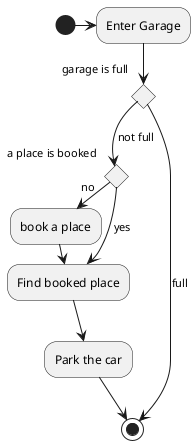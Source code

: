 @startuml

(*) -> Enter Garage
if "garage is full"
-down-> [full](*)
else

-down-> [not full] if "a place is booked"
-down-> [yes] "Find booked place" as booked
-down-> "Park the car"
-down-> (*)
else
-> [no] "book a place"
-> booked
@enduml